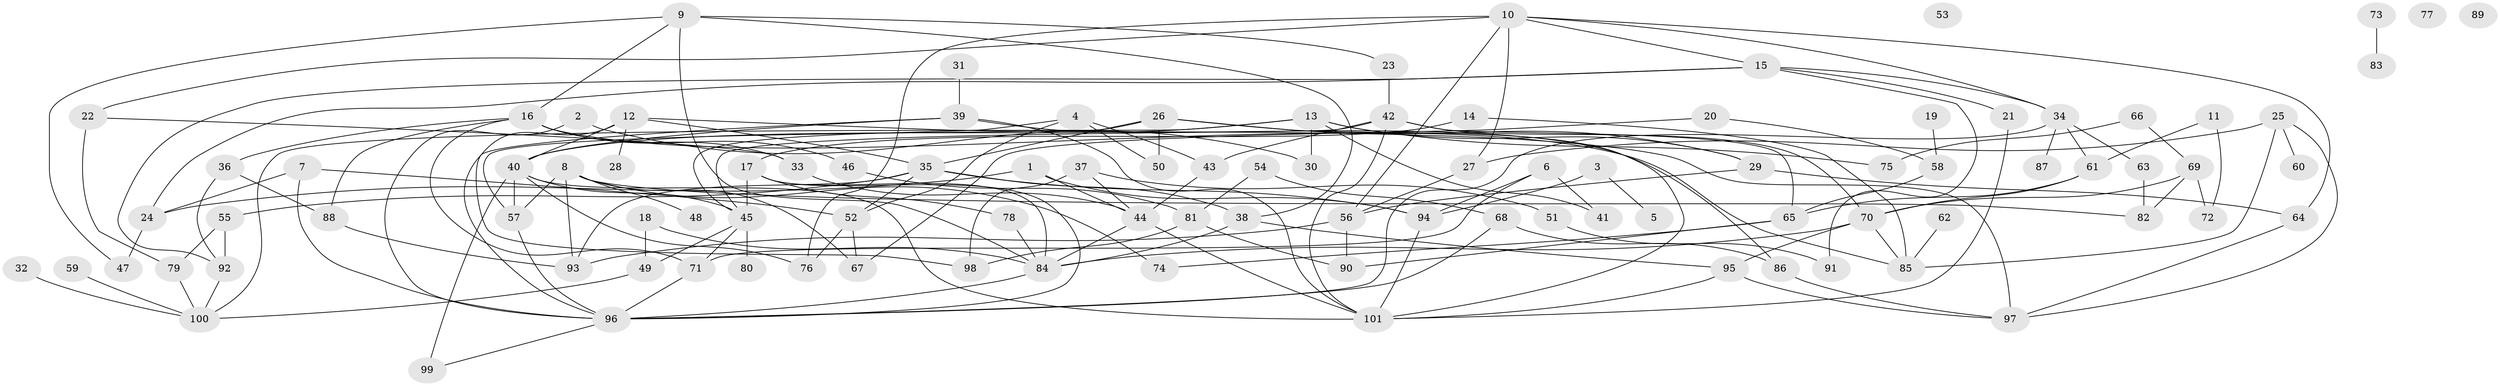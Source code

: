 // Generated by graph-tools (version 1.1) at 2025/33/03/09/25 02:33:40]
// undirected, 101 vertices, 171 edges
graph export_dot {
graph [start="1"]
  node [color=gray90,style=filled];
  1;
  2;
  3;
  4;
  5;
  6;
  7;
  8;
  9;
  10;
  11;
  12;
  13;
  14;
  15;
  16;
  17;
  18;
  19;
  20;
  21;
  22;
  23;
  24;
  25;
  26;
  27;
  28;
  29;
  30;
  31;
  32;
  33;
  34;
  35;
  36;
  37;
  38;
  39;
  40;
  41;
  42;
  43;
  44;
  45;
  46;
  47;
  48;
  49;
  50;
  51;
  52;
  53;
  54;
  55;
  56;
  57;
  58;
  59;
  60;
  61;
  62;
  63;
  64;
  65;
  66;
  67;
  68;
  69;
  70;
  71;
  72;
  73;
  74;
  75;
  76;
  77;
  78;
  79;
  80;
  81;
  82;
  83;
  84;
  85;
  86;
  87;
  88;
  89;
  90;
  91;
  92;
  93;
  94;
  95;
  96;
  97;
  98;
  99;
  100;
  101;
  1 -- 24;
  1 -- 44;
  1 -- 94;
  2 -- 30;
  2 -- 96;
  3 -- 5;
  3 -- 94;
  4 -- 43;
  4 -- 45;
  4 -- 50;
  4 -- 52;
  6 -- 41;
  6 -- 71;
  6 -- 94;
  7 -- 24;
  7 -- 52;
  7 -- 96;
  8 -- 48;
  8 -- 57;
  8 -- 67;
  8 -- 74;
  8 -- 82;
  8 -- 93;
  9 -- 16;
  9 -- 23;
  9 -- 38;
  9 -- 47;
  9 -- 84;
  10 -- 15;
  10 -- 22;
  10 -- 27;
  10 -- 34;
  10 -- 56;
  10 -- 64;
  10 -- 76;
  11 -- 61;
  11 -- 72;
  12 -- 28;
  12 -- 35;
  12 -- 40;
  12 -- 97;
  12 -- 98;
  13 -- 29;
  13 -- 30;
  13 -- 40;
  13 -- 41;
  13 -- 75;
  13 -- 100;
  14 -- 17;
  14 -- 85;
  15 -- 21;
  15 -- 24;
  15 -- 34;
  15 -- 91;
  15 -- 92;
  16 -- 33;
  16 -- 36;
  16 -- 46;
  16 -- 71;
  16 -- 85;
  16 -- 88;
  17 -- 45;
  17 -- 78;
  17 -- 84;
  17 -- 96;
  18 -- 49;
  18 -- 84;
  19 -- 58;
  20 -- 58;
  20 -- 67;
  21 -- 101;
  22 -- 33;
  22 -- 79;
  23 -- 42;
  24 -- 47;
  25 -- 27;
  25 -- 60;
  25 -- 85;
  25 -- 97;
  26 -- 29;
  26 -- 35;
  26 -- 50;
  26 -- 57;
  26 -- 101;
  27 -- 56;
  29 -- 56;
  29 -- 64;
  31 -- 39;
  32 -- 100;
  33 -- 44;
  34 -- 61;
  34 -- 63;
  34 -- 87;
  34 -- 96;
  35 -- 38;
  35 -- 52;
  35 -- 55;
  35 -- 93;
  35 -- 94;
  36 -- 88;
  36 -- 92;
  37 -- 44;
  37 -- 51;
  37 -- 98;
  38 -- 84;
  38 -- 95;
  39 -- 40;
  39 -- 86;
  39 -- 96;
  39 -- 101;
  40 -- 45;
  40 -- 57;
  40 -- 76;
  40 -- 99;
  40 -- 101;
  42 -- 43;
  42 -- 45;
  42 -- 65;
  42 -- 70;
  42 -- 101;
  43 -- 44;
  44 -- 84;
  44 -- 101;
  45 -- 49;
  45 -- 71;
  45 -- 80;
  46 -- 81;
  49 -- 100;
  51 -- 91;
  52 -- 67;
  52 -- 76;
  54 -- 68;
  54 -- 81;
  55 -- 79;
  55 -- 92;
  56 -- 90;
  56 -- 93;
  57 -- 96;
  58 -- 65;
  59 -- 100;
  61 -- 65;
  61 -- 70;
  62 -- 85;
  63 -- 82;
  64 -- 97;
  65 -- 74;
  65 -- 90;
  66 -- 69;
  66 -- 75;
  68 -- 86;
  68 -- 96;
  69 -- 70;
  69 -- 72;
  69 -- 82;
  70 -- 84;
  70 -- 85;
  70 -- 95;
  71 -- 96;
  73 -- 83;
  78 -- 84;
  79 -- 100;
  81 -- 90;
  81 -- 98;
  84 -- 96;
  86 -- 97;
  88 -- 93;
  92 -- 100;
  94 -- 101;
  95 -- 97;
  95 -- 101;
  96 -- 99;
}
